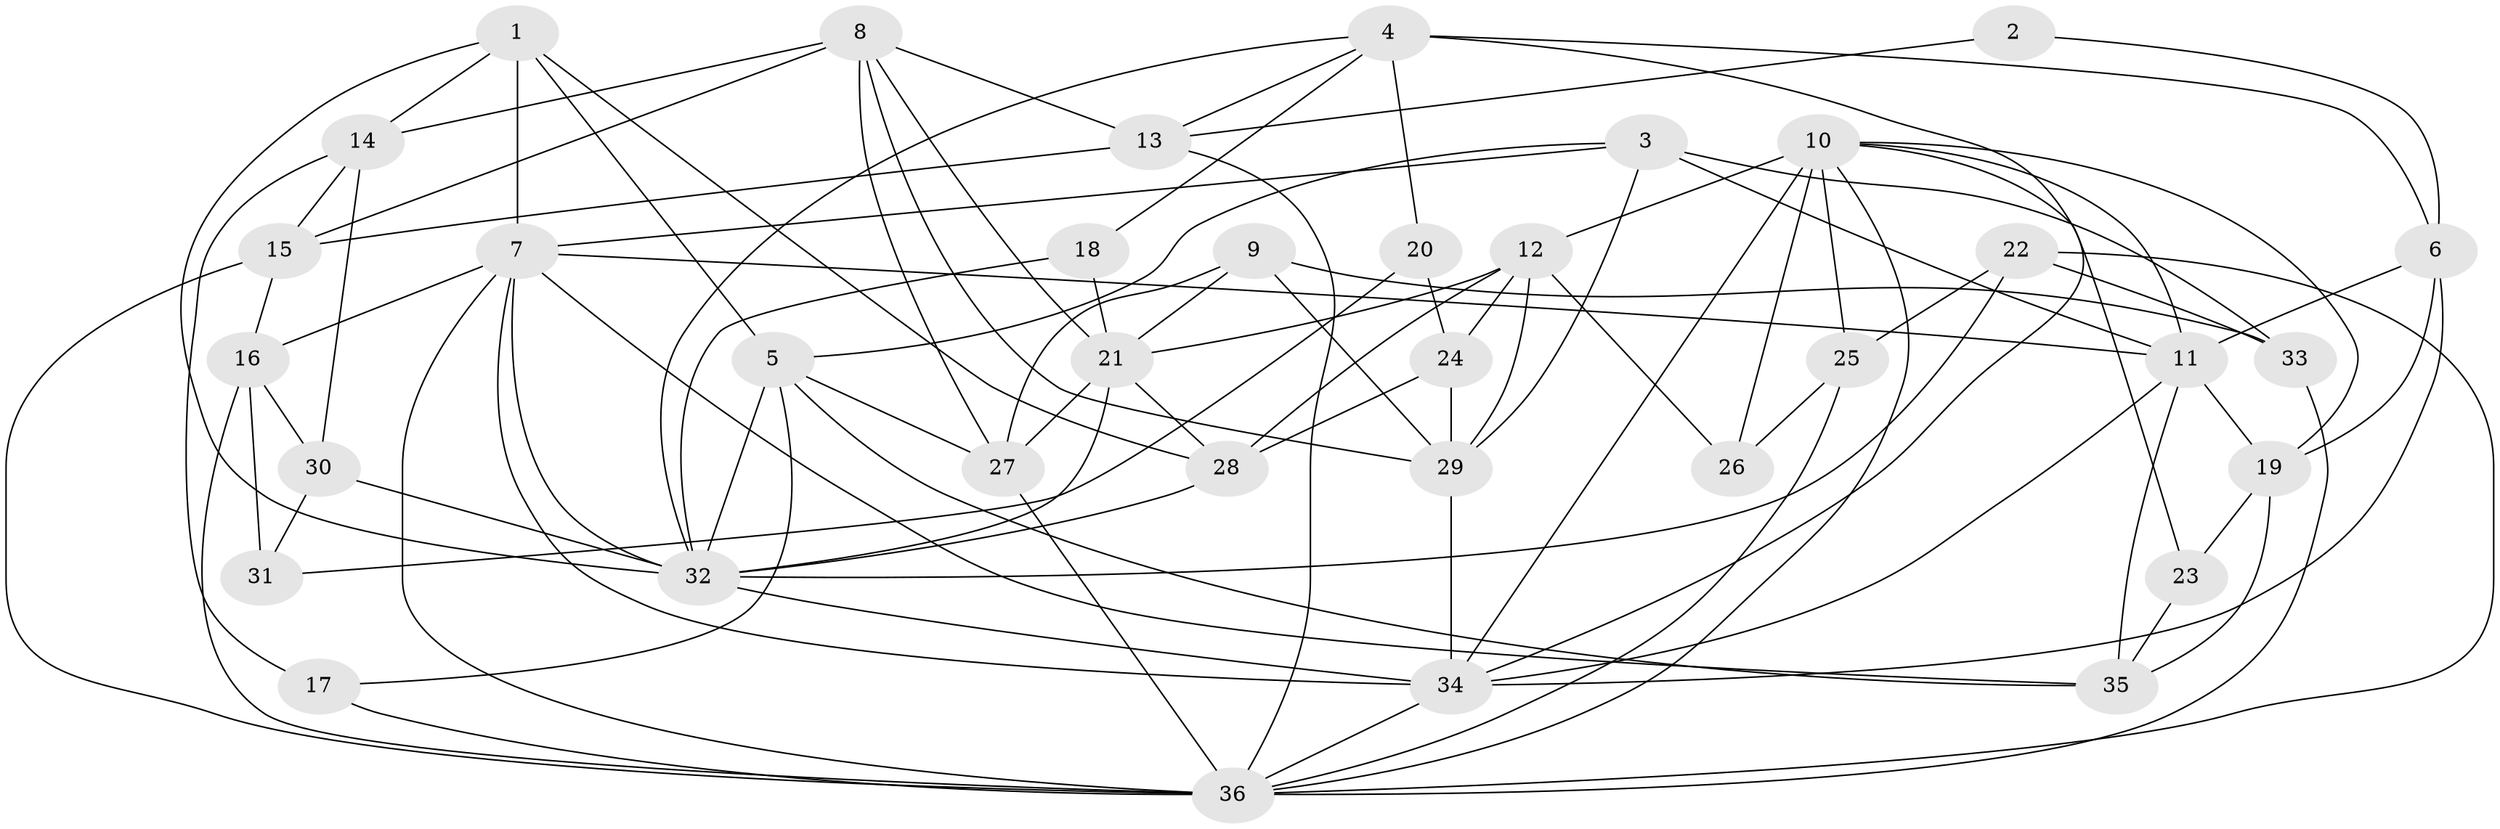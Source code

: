 // original degree distribution, {4: 0.2777777777777778, 5: 0.1527777777777778, 2: 0.125, 3: 0.2916666666666667, 10: 0.013888888888888888, 6: 0.1111111111111111, 7: 0.027777777777777776}
// Generated by graph-tools (version 1.1) at 2025/02/03/09/25 03:02:10]
// undirected, 36 vertices, 94 edges
graph export_dot {
graph [start="1"]
  node [color=gray90,style=filled];
  1;
  2;
  3;
  4;
  5;
  6;
  7;
  8;
  9;
  10;
  11;
  12;
  13;
  14;
  15;
  16;
  17;
  18;
  19;
  20;
  21;
  22;
  23;
  24;
  25;
  26;
  27;
  28;
  29;
  30;
  31;
  32;
  33;
  34;
  35;
  36;
  1 -- 5 [weight=1.0];
  1 -- 7 [weight=1.0];
  1 -- 14 [weight=1.0];
  1 -- 28 [weight=1.0];
  1 -- 32 [weight=1.0];
  2 -- 6 [weight=1.0];
  2 -- 13 [weight=1.0];
  3 -- 5 [weight=1.0];
  3 -- 7 [weight=1.0];
  3 -- 11 [weight=1.0];
  3 -- 29 [weight=1.0];
  3 -- 33 [weight=1.0];
  4 -- 6 [weight=1.0];
  4 -- 13 [weight=1.0];
  4 -- 18 [weight=1.0];
  4 -- 20 [weight=1.0];
  4 -- 32 [weight=1.0];
  4 -- 34 [weight=1.0];
  5 -- 17 [weight=1.0];
  5 -- 27 [weight=1.0];
  5 -- 32 [weight=1.0];
  5 -- 35 [weight=1.0];
  6 -- 11 [weight=1.0];
  6 -- 19 [weight=1.0];
  6 -- 34 [weight=1.0];
  7 -- 11 [weight=1.0];
  7 -- 16 [weight=1.0];
  7 -- 32 [weight=2.0];
  7 -- 34 [weight=1.0];
  7 -- 35 [weight=1.0];
  7 -- 36 [weight=1.0];
  8 -- 13 [weight=1.0];
  8 -- 14 [weight=1.0];
  8 -- 15 [weight=1.0];
  8 -- 21 [weight=1.0];
  8 -- 27 [weight=1.0];
  8 -- 29 [weight=1.0];
  9 -- 21 [weight=1.0];
  9 -- 27 [weight=1.0];
  9 -- 29 [weight=1.0];
  9 -- 33 [weight=1.0];
  10 -- 11 [weight=1.0];
  10 -- 12 [weight=1.0];
  10 -- 19 [weight=1.0];
  10 -- 23 [weight=1.0];
  10 -- 25 [weight=2.0];
  10 -- 26 [weight=1.0];
  10 -- 34 [weight=1.0];
  10 -- 36 [weight=1.0];
  11 -- 19 [weight=1.0];
  11 -- 34 [weight=1.0];
  11 -- 35 [weight=1.0];
  12 -- 21 [weight=1.0];
  12 -- 24 [weight=1.0];
  12 -- 26 [weight=1.0];
  12 -- 28 [weight=1.0];
  12 -- 29 [weight=1.0];
  13 -- 15 [weight=2.0];
  13 -- 36 [weight=1.0];
  14 -- 15 [weight=1.0];
  14 -- 17 [weight=1.0];
  14 -- 30 [weight=1.0];
  15 -- 16 [weight=1.0];
  15 -- 36 [weight=1.0];
  16 -- 30 [weight=1.0];
  16 -- 31 [weight=2.0];
  16 -- 36 [weight=1.0];
  17 -- 36 [weight=2.0];
  18 -- 21 [weight=1.0];
  18 -- 32 [weight=2.0];
  19 -- 23 [weight=1.0];
  19 -- 35 [weight=1.0];
  20 -- 24 [weight=1.0];
  20 -- 31 [weight=1.0];
  21 -- 27 [weight=1.0];
  21 -- 28 [weight=1.0];
  21 -- 32 [weight=2.0];
  22 -- 25 [weight=1.0];
  22 -- 32 [weight=2.0];
  22 -- 33 [weight=1.0];
  22 -- 36 [weight=1.0];
  23 -- 35 [weight=1.0];
  24 -- 28 [weight=1.0];
  24 -- 29 [weight=1.0];
  25 -- 26 [weight=1.0];
  25 -- 36 [weight=1.0];
  27 -- 36 [weight=1.0];
  28 -- 32 [weight=1.0];
  29 -- 34 [weight=1.0];
  30 -- 31 [weight=1.0];
  30 -- 32 [weight=2.0];
  32 -- 34 [weight=2.0];
  33 -- 36 [weight=1.0];
  34 -- 36 [weight=1.0];
}
